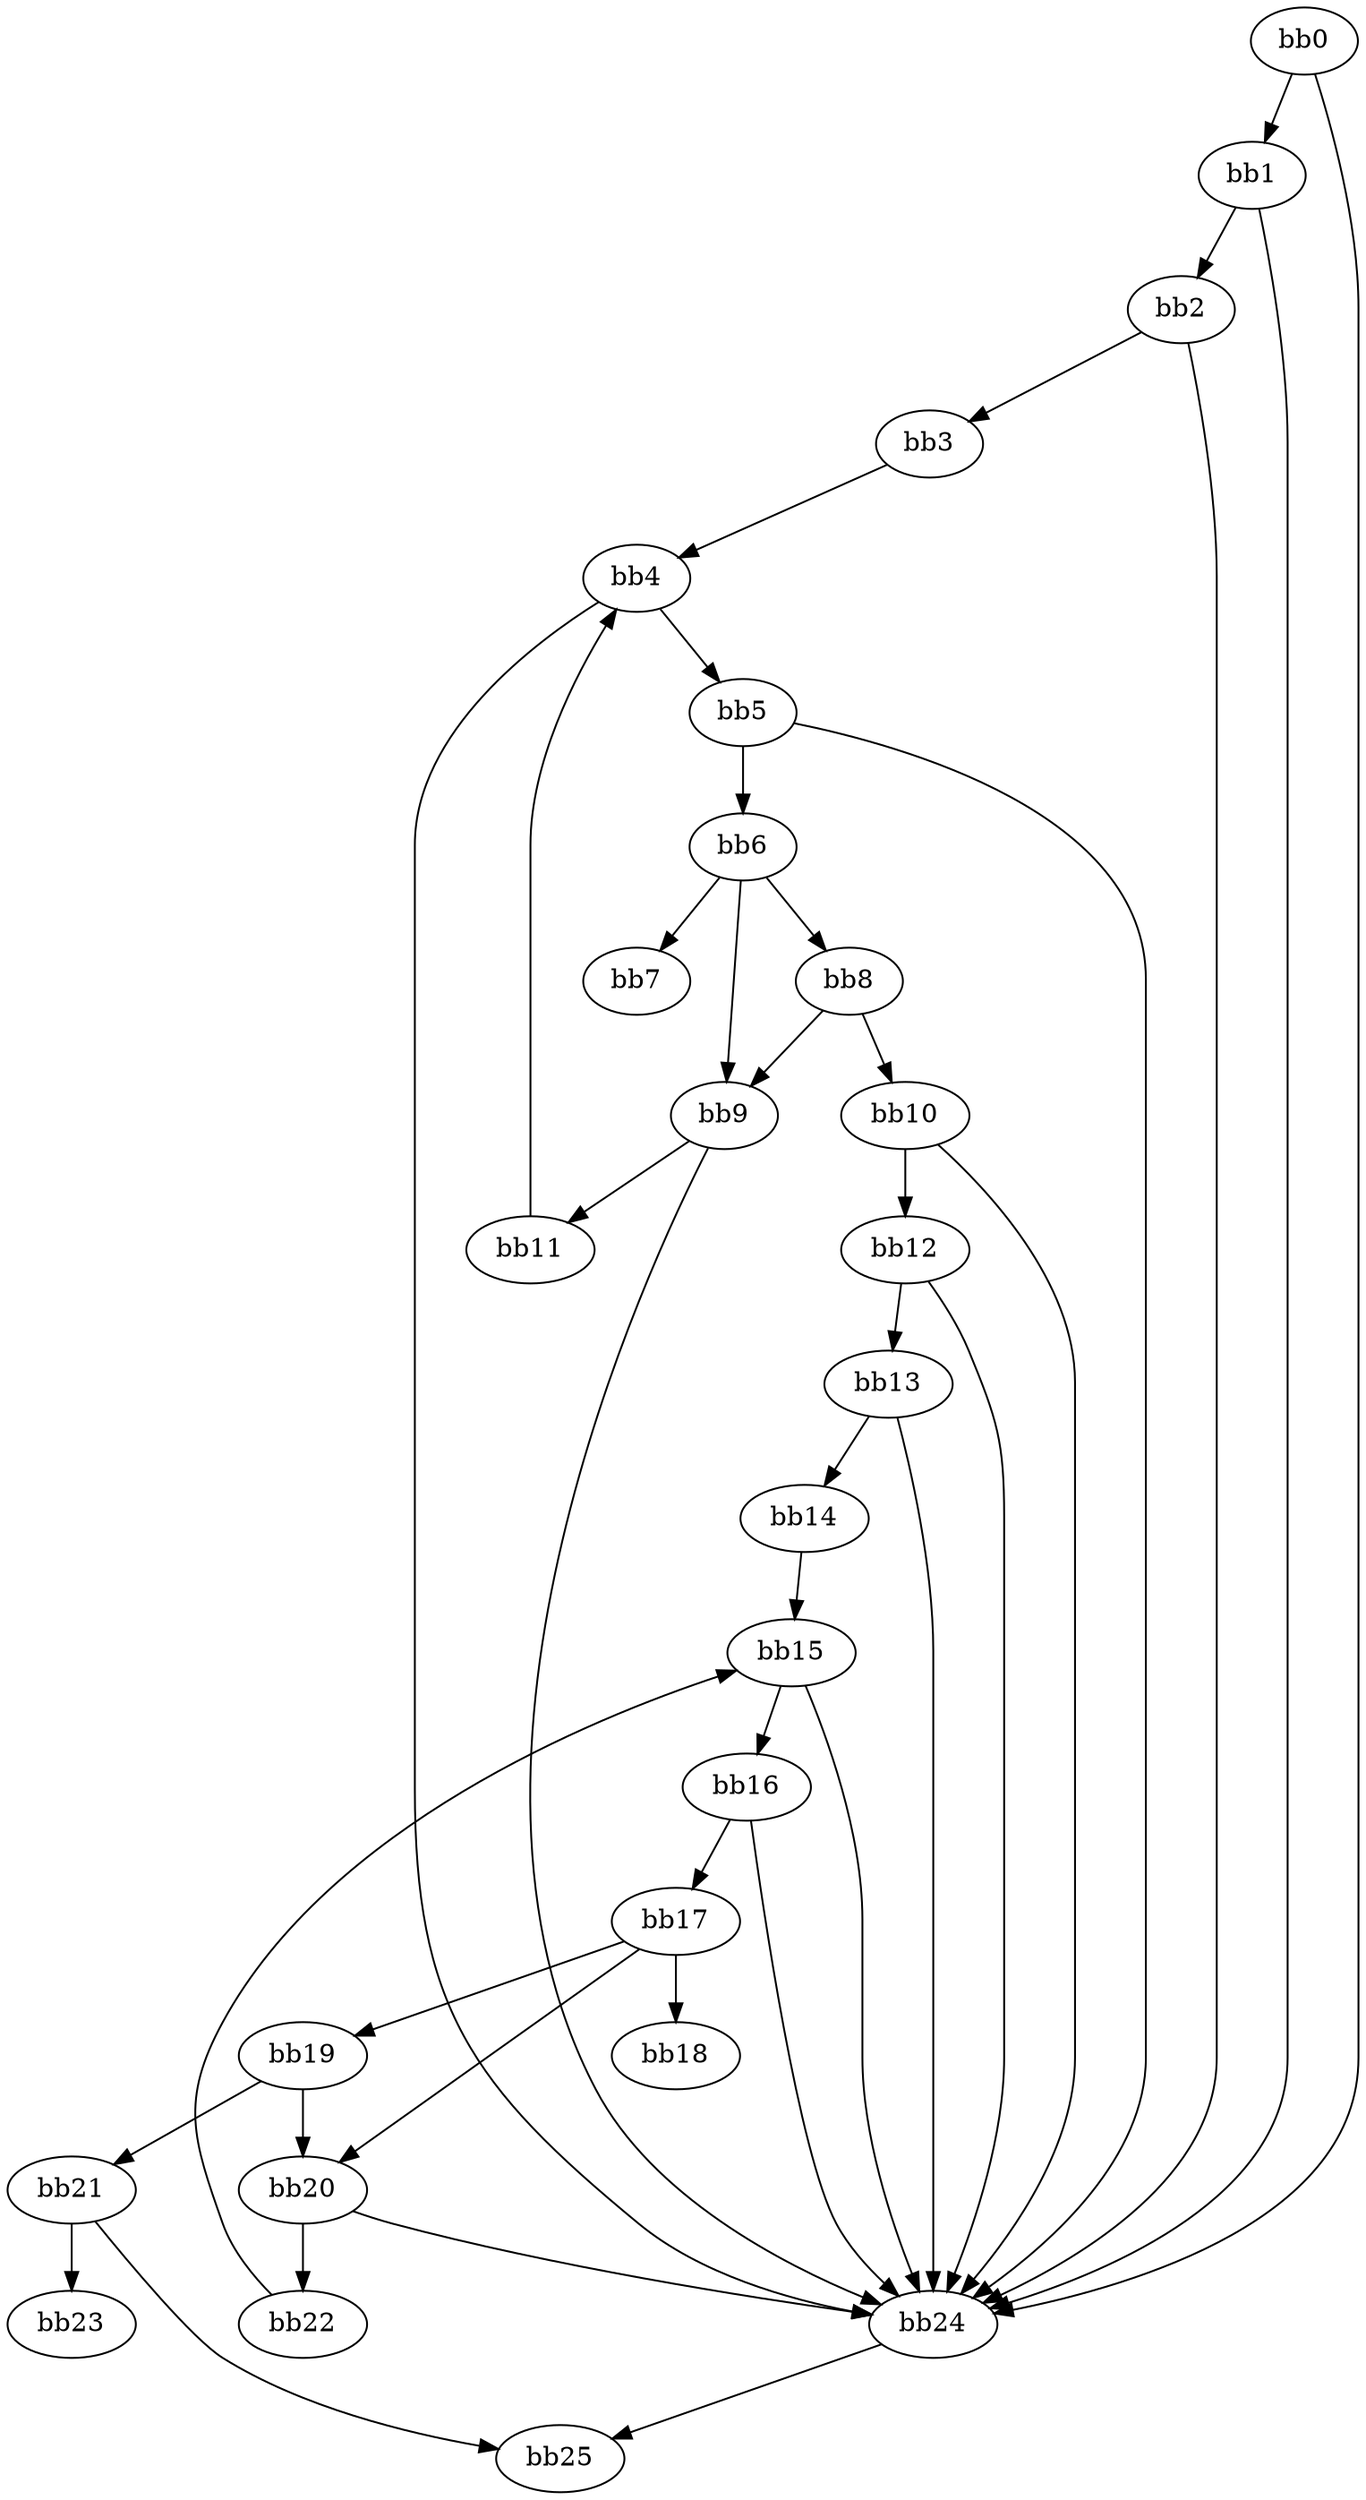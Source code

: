 digraph {
    0 [ label = "bb0\l" ]
    1 [ label = "bb1\l" ]
    2 [ label = "bb2\l" ]
    3 [ label = "bb3\l" ]
    4 [ label = "bb4\l" ]
    5 [ label = "bb5\l" ]
    6 [ label = "bb6\l" ]
    7 [ label = "bb7\l" ]
    8 [ label = "bb8\l" ]
    9 [ label = "bb9\l" ]
    10 [ label = "bb10\l" ]
    11 [ label = "bb11\l" ]
    12 [ label = "bb12\l" ]
    13 [ label = "bb13\l" ]
    14 [ label = "bb14\l" ]
    15 [ label = "bb15\l" ]
    16 [ label = "bb16\l" ]
    17 [ label = "bb17\l" ]
    18 [ label = "bb18\l" ]
    19 [ label = "bb19\l" ]
    20 [ label = "bb20\l" ]
    21 [ label = "bb21\l" ]
    22 [ label = "bb22\l" ]
    23 [ label = "bb23\l" ]
    24 [ label = "bb24\l" ]
    25 [ label = "bb25\l" ]
    0 -> 1 [ ]
    0 -> 24 [ ]
    1 -> 2 [ ]
    1 -> 24 [ ]
    2 -> 3 [ ]
    2 -> 24 [ ]
    3 -> 4 [ ]
    4 -> 5 [ ]
    4 -> 24 [ ]
    5 -> 6 [ ]
    5 -> 24 [ ]
    6 -> 7 [ ]
    6 -> 8 [ ]
    6 -> 9 [ ]
    8 -> 9 [ ]
    8 -> 10 [ ]
    9 -> 11 [ ]
    9 -> 24 [ ]
    10 -> 12 [ ]
    10 -> 24 [ ]
    11 -> 4 [ ]
    12 -> 13 [ ]
    12 -> 24 [ ]
    13 -> 14 [ ]
    13 -> 24 [ ]
    14 -> 15 [ ]
    15 -> 16 [ ]
    15 -> 24 [ ]
    16 -> 17 [ ]
    16 -> 24 [ ]
    17 -> 18 [ ]
    17 -> 19 [ ]
    17 -> 20 [ ]
    19 -> 20 [ ]
    19 -> 21 [ ]
    20 -> 22 [ ]
    20 -> 24 [ ]
    21 -> 23 [ ]
    21 -> 25 [ ]
    22 -> 15 [ ]
    24 -> 25 [ ]
}

